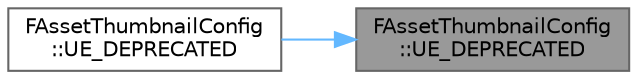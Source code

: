 digraph "FAssetThumbnailConfig::UE_DEPRECATED"
{
 // INTERACTIVE_SVG=YES
 // LATEX_PDF_SIZE
  bgcolor="transparent";
  edge [fontname=Helvetica,fontsize=10,labelfontname=Helvetica,labelfontsize=10];
  node [fontname=Helvetica,fontsize=10,shape=box,height=0.2,width=0.4];
  rankdir="RL";
  Node1 [id="Node000001",label="FAssetThumbnailConfig\l::UE_DEPRECATED",height=0.2,width=0.4,color="gray40", fillcolor="grey60", style="filled", fontcolor="black",tooltip=" "];
  Node1 -> Node2 [id="edge1_Node000001_Node000002",dir="back",color="steelblue1",style="solid",tooltip=" "];
  Node2 [id="Node000002",label="FAssetThumbnailConfig\l::UE_DEPRECATED",height=0.2,width=0.4,color="grey40", fillcolor="white", style="filled",URL="$d8/d81/structFAssetThumbnailConfig.html#aaa1b6695e9e04f85016f1e9aa029059e",tooltip=" "];
}
